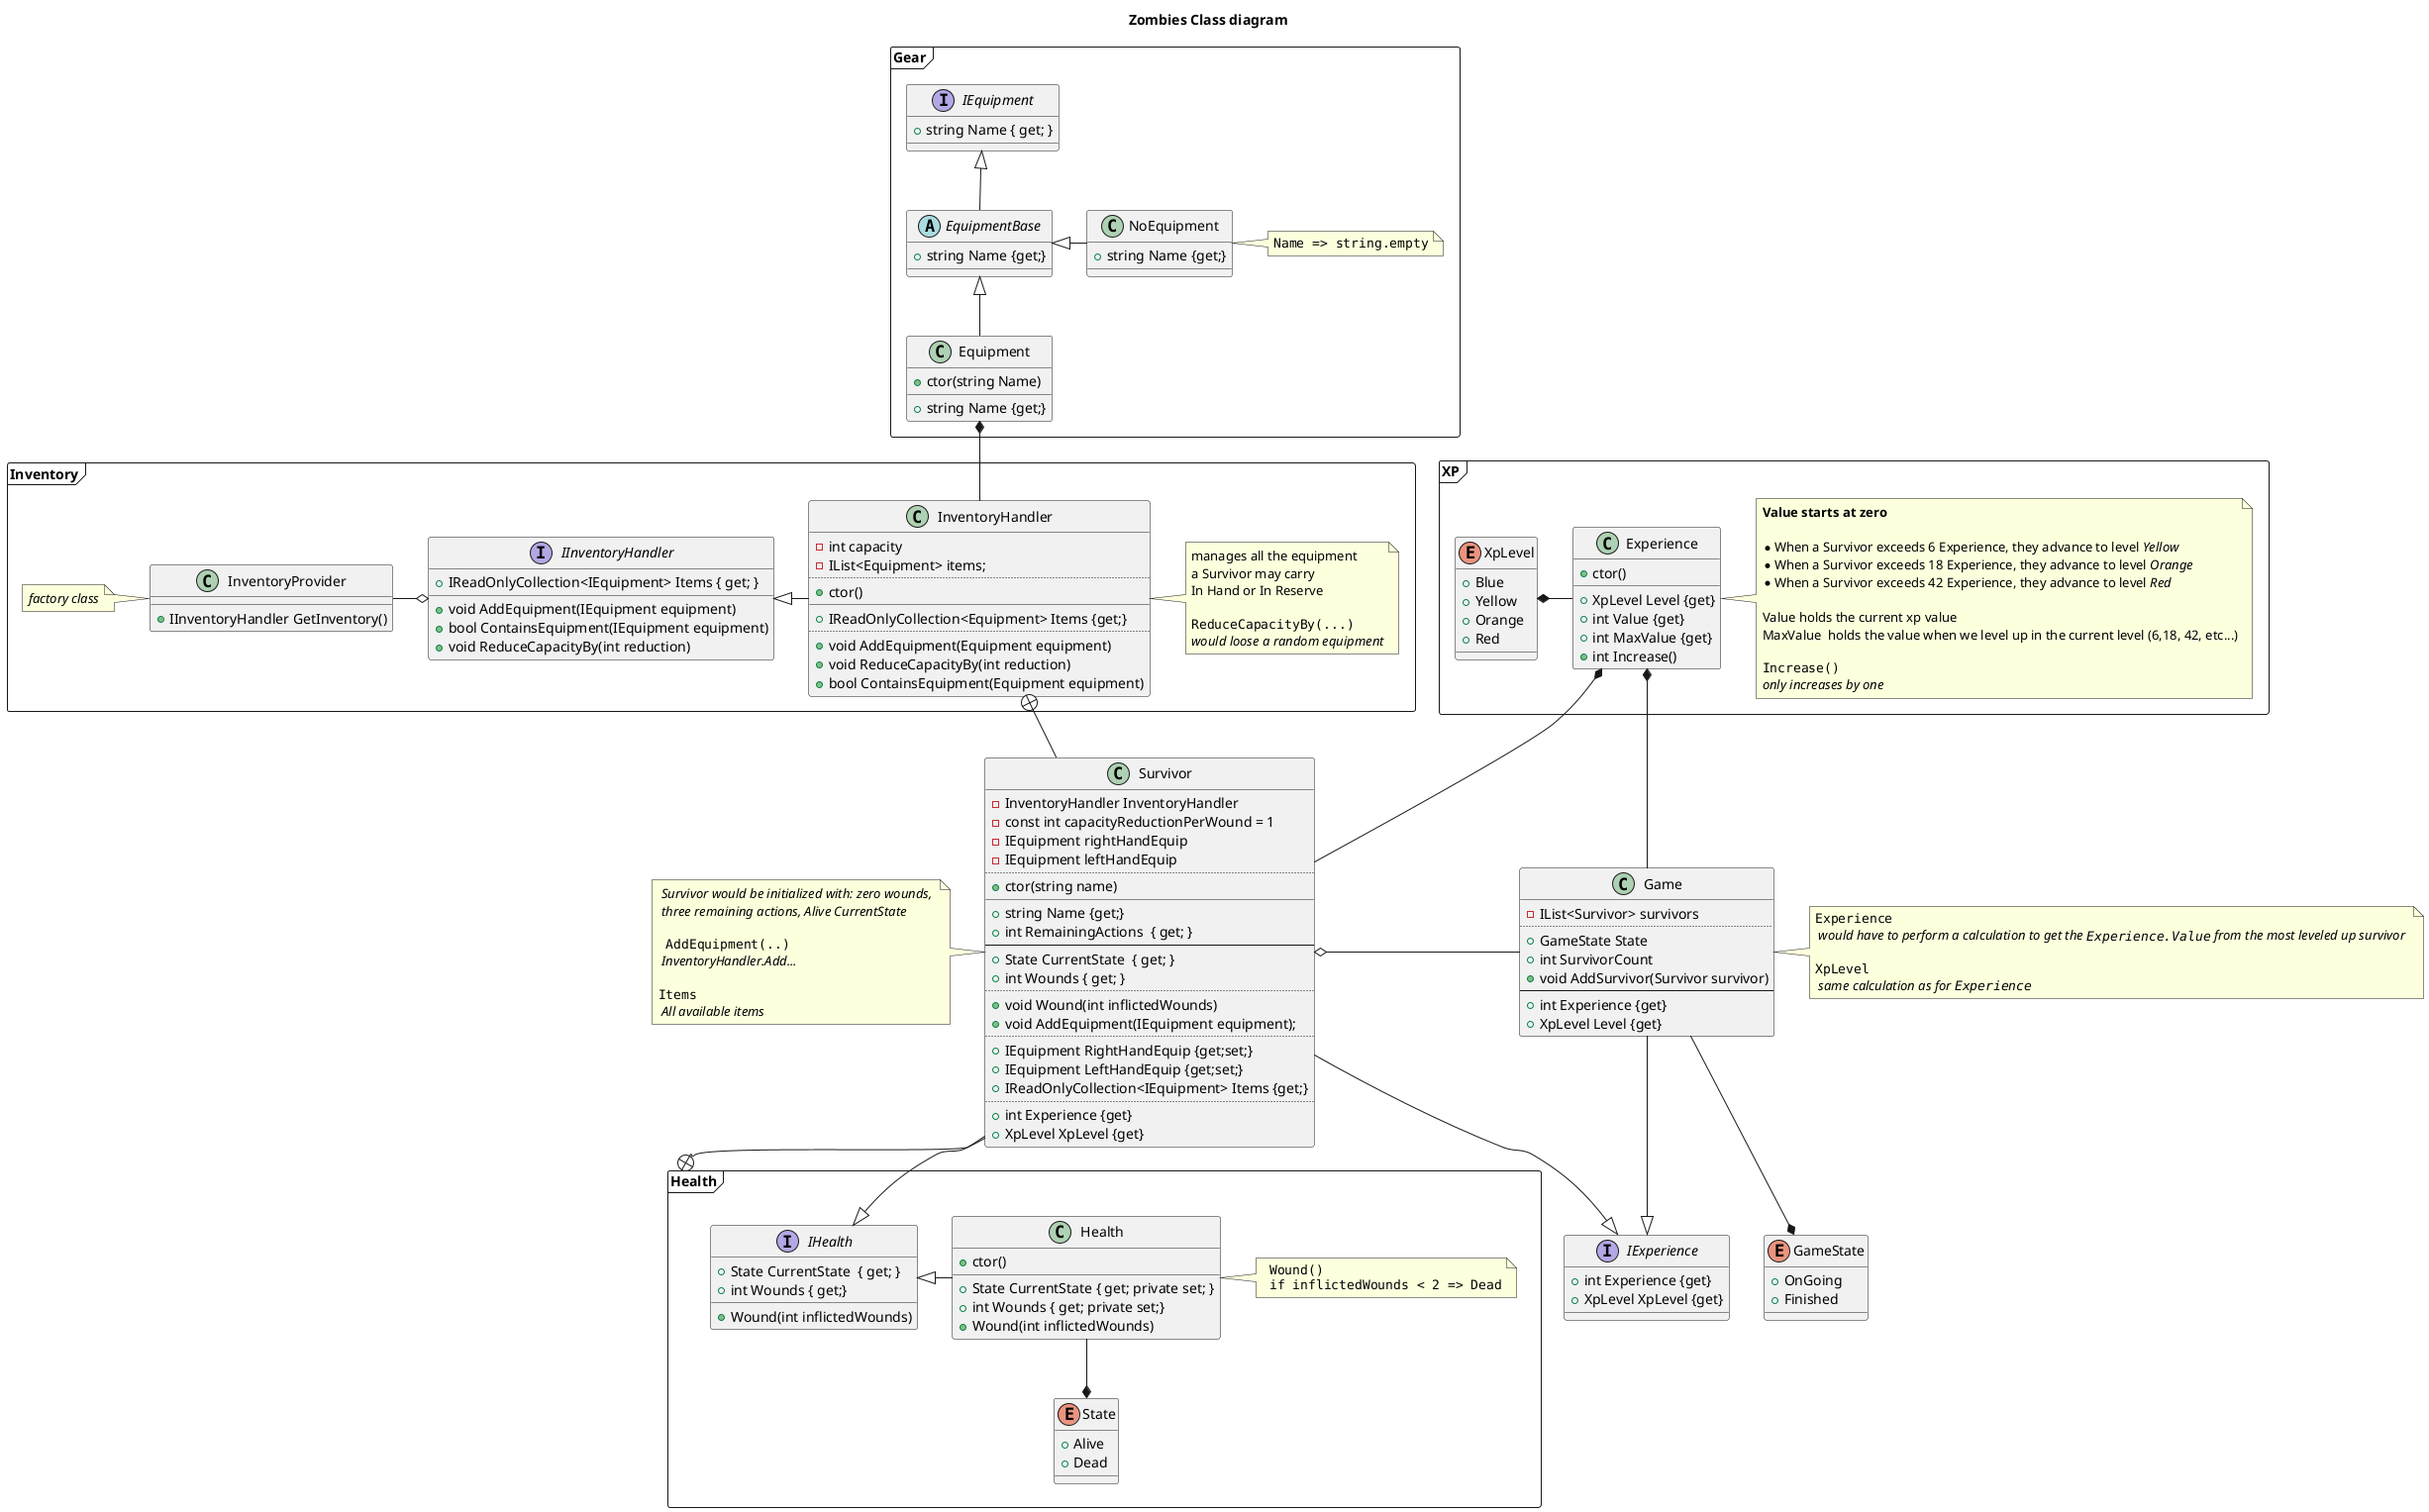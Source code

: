 @startuml "Zombies Class diagram"

title "Zombies Class diagram"


frame Gear{

    interface IEquipment{
        +string Name { get; }
    }

    abstract class EquipmentBase
    {
        +string Name {get;}
    }
    IEquipment <|--EquipmentBase

    class NoEquipment
    {
        +string Name {get;}
    }

    note right
        ""Name => string.empty""
    end note

    EquipmentBase <|-right- NoEquipment


    class Equipment
    {
        +ctor(string Name)
        __
        +string Name {get;}
    }

    EquipmentBase <|-- Equipment
}

frame Inventory{

    interface IInventoryHandler
    {
        +IReadOnlyCollection<IEquipment> Items { get; }
        +void AddEquipment(IEquipment equipment)
        +bool ContainsEquipment(IEquipment equipment)
        +void ReduceCapacityBy(int reduction)
    }

    class InventoryProvider{
        +IInventoryHandler GetInventory()
    }
    note left
        //factory class//
    end note
    IInventoryHandler o-left- InventoryProvider

    class InventoryHandler
    {
        -int capacity
        -IList<Equipment> items;
        ..
        +ctor()
        __
        +IReadOnlyCollection<Equipment> Items {get;}
        ..
        +void AddEquipment(Equipment equipment)
        +void ReduceCapacityBy(int reduction)
        +bool ContainsEquipment(Equipment equipment)
    }

    note right
        manages all the equipment
        a Survivor may carry
        In Hand or In Reserve

        ""ReduceCapacityBy(...)""
        //would loose a random equipment//
    end note

    IInventoryHandler <|- InventoryHandler
    Equipment *-- InventoryHandler
}

frame Health {

    enum State{
        +Alive
        +Dead
    }

    interface IHealth
    {
        +State CurrentState  { get; }
        +int Wounds { get;}
        +Wound(int inflictedWounds)
    }

    class Health
    {
        +ctor()
        __
        +State CurrentState { get; private set; }
        +int Wounds { get; private set;}
        +Wound(int inflictedWounds)
    }

    note right
        "" Wound() ""
        "" if inflictedWounds < 2 => Dead""
    end note

    State *-up- Health
    IHealth <|- Health
}

frame XP {
    enum XpLevel
    {
        +Blue
        +Yellow
        +Orange
        +Red
    }



    class Experience
    {
        +ctor()
        __
        +XpLevel Level {get}
        +int Value {get}
        +int MaxValue {get}
        +int Increase()
    }
    note right
        <b>Value starts at zero</b>

        * When a Survivor exceeds 6 Experience, they advance to level //Yellow//
        * When a Survivor exceeds 18 Experience, they advance to level //Orange//
        * When a Survivor exceeds 42 Experience, they advance to level //Red//

        Value holds the current xp value
        MaxValue  holds the value when we level up in the current level (6,18, 42, etc...)

        ""Increase()""
        //only increases by one//
    end note

    XpLevel *- Experience
}

interface IExperience{
    +int Experience {get}
    +XpLevel XpLevel {get}
}

class Survivor
{
    -InventoryHandler InventoryHandler
    -const int capacityReductionPerWound = 1
    -IEquipment rightHandEquip
    -IEquipment leftHandEquip
    ..
    +ctor(string name)
    __
    +string Name {get;}
    +int RemainingActions  { get; }
    --
    +State CurrentState  { get; }
    +int Wounds { get; }
    ..
    +void Wound(int inflictedWounds)
    +void AddEquipment(IEquipment equipment);
    ..
    +IEquipment RightHandEquip {get;set;}
    +IEquipment LeftHandEquip {get;set;}
    +IReadOnlyCollection<IEquipment> Items {get;}
    ..
    +int Experience {get}
    +XpLevel XpLevel {get}
}

note left
    // Survivor would be initialized with: zero wounds, //
    // three remaining actions, Alive CurrentState //

    "" AddEquipment(..) ""
    // InventoryHandler.Add...//

    ""Items""
    // All available items //
end note

Health +-up- Survivor
IHealth <|- Survivor
Experience *-- Survivor
IExperience <|-left- Survivor

InventoryHandler +-- Survivor

enum GameState{
    +OnGoing
    +Finished
}

class Game
{
    -IList<Survivor> survivors
    ....
    +GameState State
    +int SurvivorCount
    +void AddSurvivor(Survivor survivor)
    --
    +int Experience {get}
    +XpLevel Level {get}
}

note right
    ""Experience""
    // would have to perform a calculation to get the ""Experience.Value"" from the most leveled up survivor //

    ""XpLevel""
    // same calculation as for ""Experience"" //
end note

Survivor o- Game
GameState *-up- Game
Experience *-- Game
IExperience <|-up- Game

@enduml